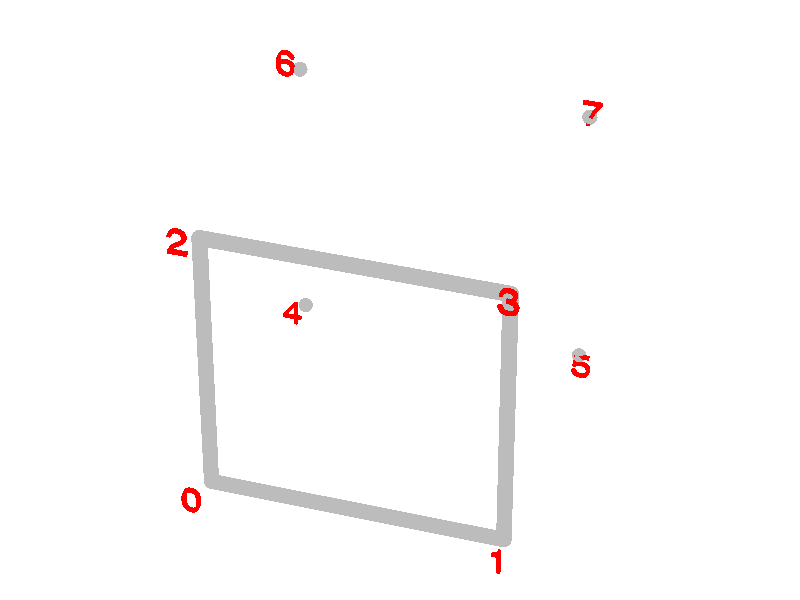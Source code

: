 #include "colors.inc"
background { rgb <1, 1, 1> }
camera {location <2.28086, 6.08229, 7.60286>up <0,1,0> right <-1.33,0,0> angle 15look_at <0, 0, 0> sky <0, 1, 0> }
sphere { <-0.5, -0.5, -0.5>, 0.025 texture {  pigment { rgb <0.5, 0.5, 0.5> } } }
sphere { <0.5, -0.5, -0.5>, 0.025 texture {  pigment { rgb <0.5, 0.5, 0.5> } } }
sphere { <-0.5, 0.5, -0.5>, 0.025 texture {  pigment { rgb <0.5, 0.5, 0.5> } } }
sphere { <0.5, 0.5, -0.5>, 0.025 texture {  pigment { rgb <0.5, 0.5, 0.5> } } }
sphere { <-0.5, -0.5, 0.5>, 0.025 texture {  pigment { rgb <0.5, 0.5, 0.5> } } }
sphere { <0.5, -0.5, 0.5>, 0.025 texture {  pigment { rgb <0.5, 0.5, 0.5> } } }
sphere { <-0.5, 0.5, 0.5>, 0.025 texture {  pigment { rgb <0.5, 0.5, 0.5> } } }
sphere { <0.5, 0.5, 0.5>, 0.025 texture {  pigment { rgb <0.5, 0.5, 0.5> } } }
cylinder { <-0.5, -0.5, 0.5>, <0.5, -0.5, 0.5>, 0.025 texture {  pigment { rgb <0.5, 0.5, 0.5> } } }
cylinder { <0.5, -0.5, 0.5>, <0.5, 0.5, 0.5>, 0.025 texture {  pigment { rgb <0.5, 0.5, 0.5> } } }
cylinder { <-0.5, 0.5, 0.5>, <0.5, 0.5, 0.5>, 0.025 texture {  pigment { rgb <0.5, 0.5, 0.5> } } }
cylinder { <-0.5, -0.5, 0.5>, <-0.5, 0.5, 0.5>, 0.025 texture {  pigment { rgb <0.5, 0.5, 0.5> } } }
text {  ttf "cyrvetic.ttf" "0" 0.1, 0 
  pigment { rgb <1, 0, 0>  }
  scale 0.133333 
  translate -0.578868*x + -0.578868*y + -0.578868*z 
  matrix < 1,  0,  0, 
 0,  1,  0, 
 0,  0,  -1, 
 0,  0,  0> 
 }

text {  ttf "cyrvetic.ttf" "1" 0.1, 0 
  pigment { rgb <1, 0, 0>  }
  scale 0.133333 
  translate 0.478868*x + -0.578868*y + -0.578868*z 
  matrix < 1,  0,  0, 
 0,  1,  0, 
 0,  0,  -1, 
 0,  0,  0> 
 }

text {  ttf "cyrvetic.ttf" "2" 0.1, 0 
  pigment { rgb <1, 0, 0>  }
  scale 0.133333 
  translate -0.578868*x + 0.478868*y + -0.578868*z 
  matrix < 1,  0,  0, 
 0,  1,  0, 
 0,  0,  -1, 
 0,  0,  0> 
 }

text {  ttf "cyrvetic.ttf" "3" 0.1, 0 
  pigment { rgb <1, 0, 0>  }
  scale 0.133333 
  translate 0.478868*x + 0.478868*y + -0.578868*z 
  matrix < 1,  0,  0, 
 0,  1,  0, 
 0,  0,  -1, 
 0,  0,  0> 
 }

text {  ttf "cyrvetic.ttf" "4" 0.1, 0 
  pigment { rgb <1, 0, 0>  }
  scale 0.133333 
  translate -0.578868*x + -0.578868*y + 0.478868*z 
  matrix < 1,  0,  0, 
 0,  1,  0, 
 0,  0,  -1, 
 0,  0,  0> 
 }

text {  ttf "cyrvetic.ttf" "5" 0.1, 0 
  pigment { rgb <1, 0, 0>  }
  scale 0.133333 
  translate 0.478868*x + -0.578868*y + 0.478868*z 
  matrix < 1,  0,  0, 
 0,  1,  0, 
 0,  0,  -1, 
 0,  0,  0> 
 }

text {  ttf "cyrvetic.ttf" "6" 0.1, 0 
  pigment { rgb <1, 0, 0>  }
  scale 0.133333 
  translate -0.578868*x + 0.478868*y + 0.478868*z 
  matrix < 1,  0,  0, 
 0,  1,  0, 
 0,  0,  -1, 
 0,  0,  0> 
 }

text {  ttf "cyrvetic.ttf" "7" 0.1, 0 
  pigment { rgb <1, 0, 0>  }
  scale 0.133333 
  translate 0.478868*x + 0.478868*y + 0.478868*z 
  matrix < 1,  0,  0, 
 0,  1,  0, 
 0,  0,  -1, 
 0,  0,  0> 
 }

light_source {<10, 10, 10> color White}
light_source {<-10, -10, 10> color White}
